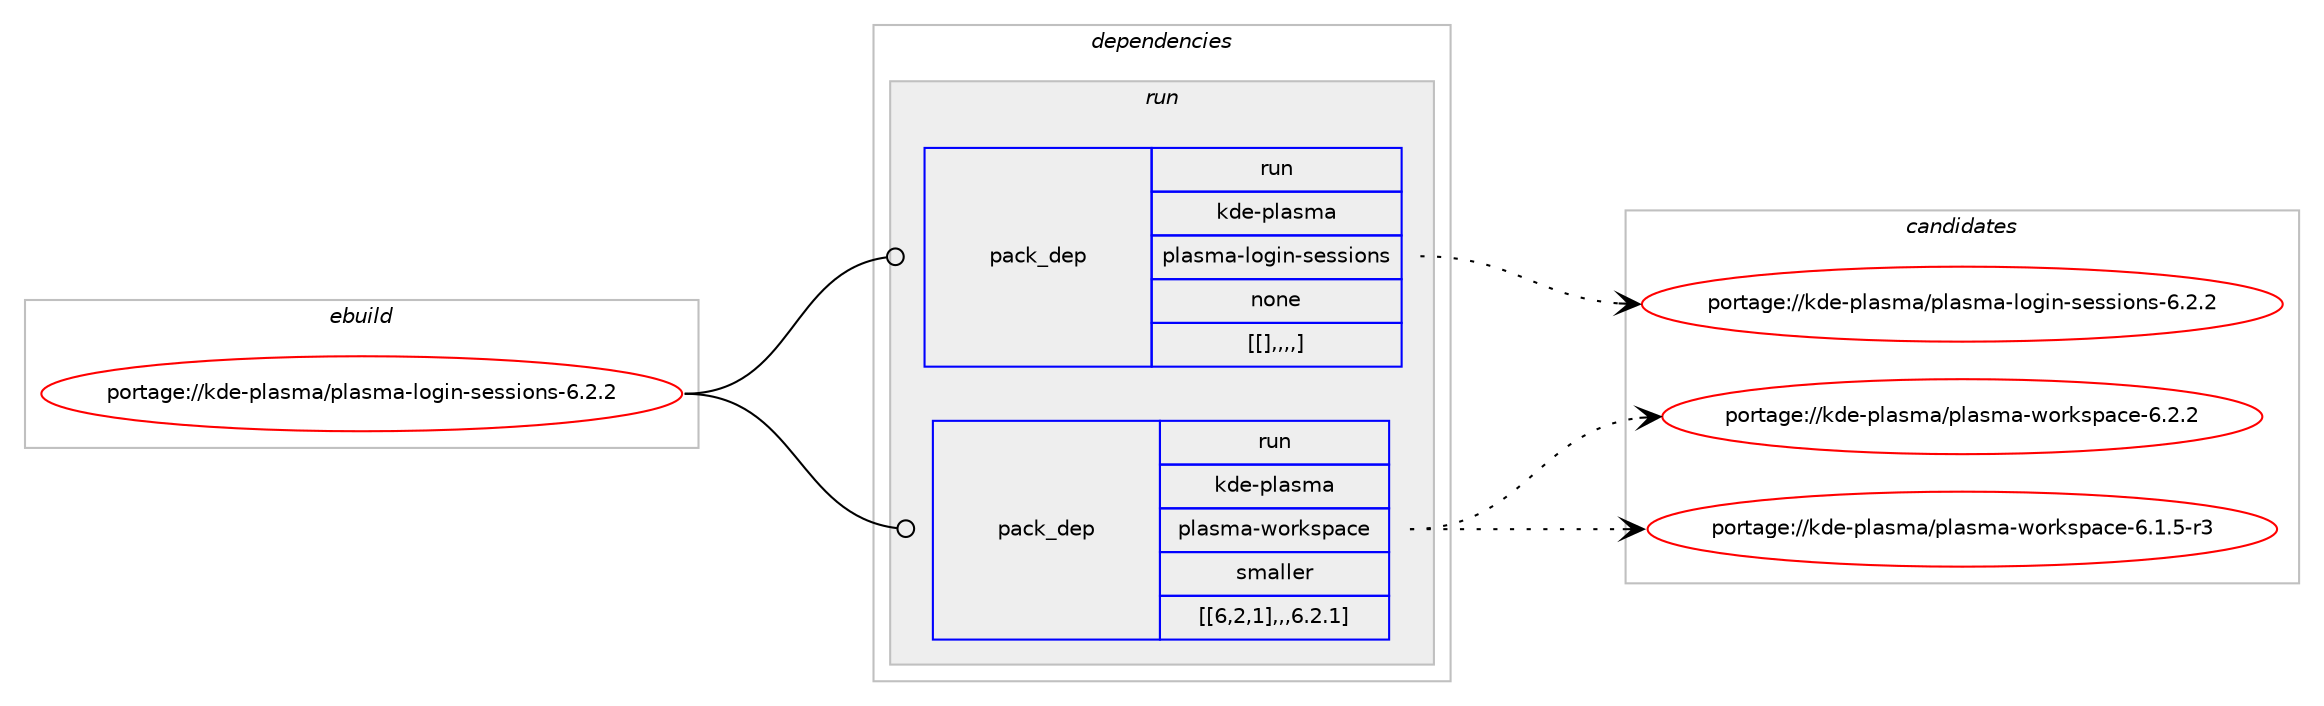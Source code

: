 digraph prolog {

# *************
# Graph options
# *************

newrank=true;
concentrate=true;
compound=true;
graph [rankdir=LR,fontname=Helvetica,fontsize=10,ranksep=1.5];#, ranksep=2.5, nodesep=0.2];
edge  [arrowhead=vee];
node  [fontname=Helvetica,fontsize=10];

# **********
# The ebuild
# **********

subgraph cluster_leftcol {
color=gray;
label=<<i>ebuild</i>>;
id [label="portage://kde-plasma/plasma-login-sessions-6.2.2", color=red, width=4, href="../kde-plasma/plasma-login-sessions-6.2.2.svg"];
}

# ****************
# The dependencies
# ****************

subgraph cluster_midcol {
color=gray;
label=<<i>dependencies</i>>;
subgraph cluster_compile {
fillcolor="#eeeeee";
style=filled;
label=<<i>compile</i>>;
}
subgraph cluster_compileandrun {
fillcolor="#eeeeee";
style=filled;
label=<<i>compile and run</i>>;
}
subgraph cluster_run {
fillcolor="#eeeeee";
style=filled;
label=<<i>run</i>>;
subgraph pack215463 {
dependency291940 [label=<<TABLE BORDER="0" CELLBORDER="1" CELLSPACING="0" CELLPADDING="4" WIDTH="220"><TR><TD ROWSPAN="6" CELLPADDING="30">pack_dep</TD></TR><TR><TD WIDTH="110">run</TD></TR><TR><TD>kde-plasma</TD></TR><TR><TD>plasma-login-sessions</TD></TR><TR><TD>none</TD></TR><TR><TD>[[],,,,]</TD></TR></TABLE>>, shape=none, color=blue];
}
id:e -> dependency291940:w [weight=20,style="solid",arrowhead="odot"];
subgraph pack215496 {
dependency291948 [label=<<TABLE BORDER="0" CELLBORDER="1" CELLSPACING="0" CELLPADDING="4" WIDTH="220"><TR><TD ROWSPAN="6" CELLPADDING="30">pack_dep</TD></TR><TR><TD WIDTH="110">run</TD></TR><TR><TD>kde-plasma</TD></TR><TR><TD>plasma-workspace</TD></TR><TR><TD>smaller</TD></TR><TR><TD>[[6,2,1],,,6.2.1]</TD></TR></TABLE>>, shape=none, color=blue];
}
id:e -> dependency291948:w [weight=20,style="solid",arrowhead="odot"];
}
}

# **************
# The candidates
# **************

subgraph cluster_choices {
rank=same;
color=gray;
label=<<i>candidates</i>>;

subgraph choice214402 {
color=black;
nodesep=1;
choice1071001014511210897115109974711210897115109974510811110310511045115101115115105111110115455446504650 [label="portage://kde-plasma/plasma-login-sessions-6.2.2", color=red, width=4,href="../kde-plasma/plasma-login-sessions-6.2.2.svg"];
dependency291940:e -> choice1071001014511210897115109974711210897115109974510811110310511045115101115115105111110115455446504650:w [style=dotted,weight="100"];
}
subgraph choice214403 {
color=black;
nodesep=1;
choice107100101451121089711510997471121089711510997451191111141071151129799101455446504650 [label="portage://kde-plasma/plasma-workspace-6.2.2", color=red, width=4,href="../kde-plasma/plasma-workspace-6.2.2.svg"];
choice1071001014511210897115109974711210897115109974511911111410711511297991014554464946534511451 [label="portage://kde-plasma/plasma-workspace-6.1.5-r3", color=red, width=4,href="../kde-plasma/plasma-workspace-6.1.5-r3.svg"];
dependency291948:e -> choice107100101451121089711510997471121089711510997451191111141071151129799101455446504650:w [style=dotted,weight="100"];
dependency291948:e -> choice1071001014511210897115109974711210897115109974511911111410711511297991014554464946534511451:w [style=dotted,weight="100"];
}
}

}
